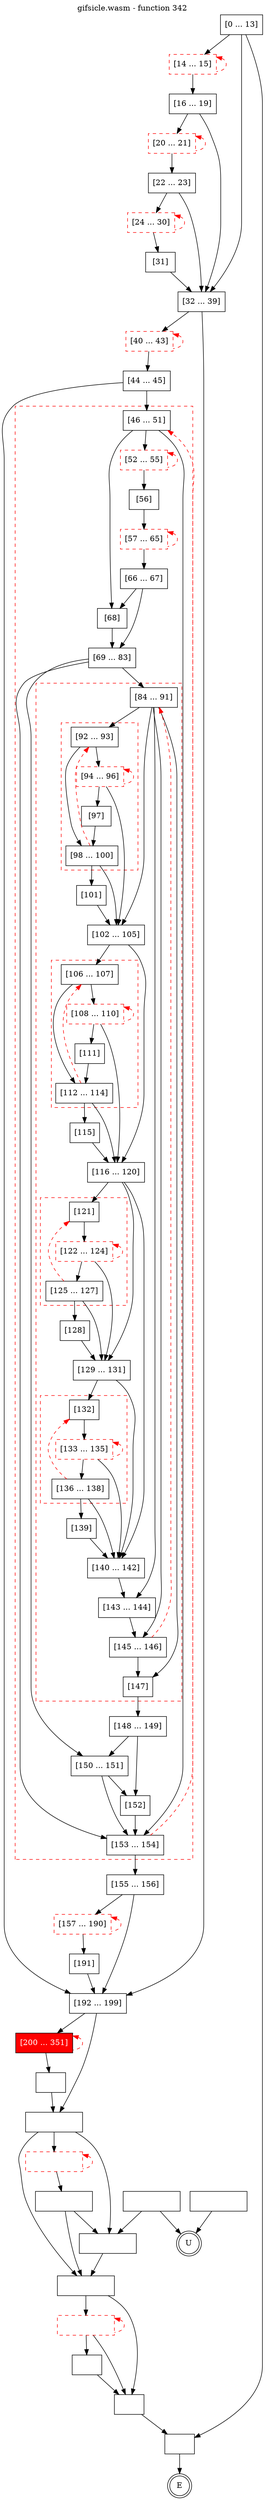 digraph finite_state_machine {
    label = "gifsicle.wasm - function 342"
    labelloc =  t
    labelfontsize = 16
    labelfontcolor = black
    labelfontname = "Helvetica"
    node [shape = doublecircle]; E U ;
    node [shape = box];
    node [shape=box, color=black, style=solid] 0[label="[0 ... 13]"]
    node [shape=box, color=red, style=dashed] 14[label="[14 ... 15]"]
    node [shape=box, color=black, style=solid] 16[label="[16 ... 19]"]
    node [shape=box, color=red, style=dashed] 20[label="[20 ... 21]"]
    node [shape=box, color=black, style=solid] 22[label="[22 ... 23]"]
    node [shape=box, color=red, style=dashed] 24[label="[24 ... 30]"]
    node [shape=box, color=black, style=solid] 31[label="[31]"]
    node [shape=box, color=black, style=solid] 32[label="[32 ... 39]"]
    node [shape=box, color=red, style=dashed] 40[label="[40 ... 43]"]
    node [shape=box, color=black, style=solid] 44[label="[44 ... 45]"]
    subgraph cluster_46{
    label = "";
    style = dashed color = red;
    node [shape=box, color=black, style=solid] 46[label="[46 ... 51]"]
    node [shape=box, color=red, style=dashed] 52[label="[52 ... 55]"]
    node [shape=box, color=black, style=solid] 56[label="[56]"]
    node [shape=box, color=red, style=dashed] 57[label="[57 ... 65]"]
    node [shape=box, color=black, style=solid] 66[label="[66 ... 67]"]
    node [shape=box, color=black, style=solid] 68[label="[68]"]
    node [shape=box, color=black, style=solid] 69[label="[69 ... 83]"]
    subgraph cluster_84{
    label = "";
    style = dashed color = red;
    node [shape=box, color=black, style=solid] 84[label="[84 ... 91]"]
    subgraph cluster_92{
    label = "";
    style = dashed color = red;
    node [shape=box, color=black, style=solid] 92[label="[92 ... 93]"]
    node [shape=box, color=red, style=dashed] 94[label="[94 ... 96]"]
    node [shape=box, color=black, style=solid] 97[label="[97]"]
    node [shape=box, color=black, style=solid] 98[label="[98 ... 100]"]
    }
    node [shape=box, color=black, style=solid] 101[label="[101]"]
    node [shape=box, color=black, style=solid] 102[label="[102 ... 105]"]
    subgraph cluster_106{
    label = "";
    style = dashed color = red;
    node [shape=box, color=black, style=solid] 106[label="[106 ... 107]"]
    node [shape=box, color=red, style=dashed] 108[label="[108 ... 110]"]
    node [shape=box, color=black, style=solid] 111[label="[111]"]
    node [shape=box, color=black, style=solid] 112[label="[112 ... 114]"]
    }
    node [shape=box, color=black, style=solid] 115[label="[115]"]
    node [shape=box, color=black, style=solid] 116[label="[116 ... 120]"]
    subgraph cluster_121{
    label = "";
    style = dashed color = red;
    node [shape=box, color=black, style=solid] 121[label="[121]"]
    node [shape=box, color=red, style=dashed] 122[label="[122 ... 124]"]
    node [shape=box, color=black, style=solid] 125[label="[125 ... 127]"]
    }
    node [shape=box, color=black, style=solid] 128[label="[128]"]
    node [shape=box, color=black, style=solid] 129[label="[129 ... 131]"]
    subgraph cluster_132{
    label = "";
    style = dashed color = red;
    node [shape=box, color=black, style=solid] 132[label="[132]"]
    node [shape=box, color=red, style=dashed] 133[label="[133 ... 135]"]
    node [shape=box, color=black, style=solid] 136[label="[136 ... 138]"]
    }
    node [shape=box, color=black, style=solid] 139[label="[139]"]
    node [shape=box, color=black, style=solid] 140[label="[140 ... 142]"]
    node [shape=box, color=black, style=solid] 143[label="[143 ... 144]"]
    node [shape=box, color=black, style=solid] 145[label="[145 ... 146]"]
    node [shape=box, color=black, style=solid] 147[label="[147]"]
    }
    node [shape=box, color=black, style=solid] 148[label="[148 ... 149]"]
    node [shape=box, color=black, style=solid] 150[label="[150 ... 151]"]
    node [shape=box, color=black, style=solid] 152[label="[152]"]
    node [shape=box, color=black, style=solid] 153[label="[153 ... 154]"]
    }
    node [shape=box, color=black, style=solid] 155[label="[155 ... 156]"]
    node [shape=box, color=red, style=dashed] 157[label="[157 ... 190]"]
    node [shape=box, color=black, style=solid] 191[label="[191]"]
    node [shape=box, color=black, style=solid] 192[label="[192 ... 199]"]
    node [shape=box, fontcolor=white, style=filled, fillcolor=red] 200[label="[200 ... 351]"]
    node [shape=box, color=black, style=solid] 352[label="[352]"]
    node [shape=box, color=black, style=solid] 353[label="[353 ... 386]"]
    node [shape=box, color=red, style=dashed] 387[label="[387 ... 418]"]
    node [shape=box, color=black, style=solid] 419[label="[419 ... 430]"]
    node [shape=box, color=black, style=solid] 431[label="[431 ... 432]"]
    node [shape=box, color=black, style=solid] 433[label="[433 ... 434]"]
    node [shape=box, color=black, style=solid] 435[label="[435 ... 443]"]
    node [shape=box, color=black, style=solid] 444[label="[444 ... 447]"]
    node [shape=box, color=red, style=dashed] 448[label="[448 ... 452]"]
    node [shape=box, color=black, style=solid] 453[label="[453]"]
    node [shape=box, color=black, style=solid] 454[label="[454]"]
    node [shape=box, color=black, style=solid] 455[label="[455]"]
    node [shape=box, color=black, style=solid] U[label="U"]
    0 -> 14;
    0 -> 32;
    0 -> 455;
    14 -> 16;
    14 -> 14[style="dashed" color="red" dir=back];
    16 -> 20;
    16 -> 32;
    20 -> 22;
    20 -> 20[style="dashed" color="red" dir=back];
    22 -> 24;
    22 -> 32;
    24 -> 31;
    24 -> 24[style="dashed" color="red" dir=back];
    31 -> 32;
    32 -> 40;
    32 -> 192;
    40 -> 44;
    40 -> 40[style="dashed" color="red" dir=back];
    44 -> 46;
    44 -> 192;
    46 -> 52;
    46 -> 68;
    46 -> 153;
    52 -> 56;
    52 -> 52[style="dashed" color="red" dir=back];
    56 -> 57;
    57 -> 66;
    57 -> 57[style="dashed" color="red" dir=back];
    66 -> 68;
    66 -> 69;
    68 -> 69;
    69 -> 84;
    69 -> 150;
    69 -> 153;
    84 -> 92;
    84 -> 102;
    84 -> 143;
    84 -> 145;
    84 -> 147;
    92 -> 94;
    92 -> 98;
    94 -> 97;
    94 -> 102;
    94 -> 94[style="dashed" color="red" dir=back];
    97 -> 98;
    98 -> 92[style="dashed" color="red"];
    98 -> 101;
    98 -> 102;
    101 -> 102;
    102 -> 106;
    102 -> 116;
    106 -> 108;
    106 -> 112;
    108 -> 111;
    108 -> 116;
    108 -> 108[style="dashed" color="red" dir=back];
    111 -> 112;
    112 -> 106[style="dashed" color="red"];
    112 -> 115;
    112 -> 116;
    115 -> 116;
    116 -> 121;
    116 -> 129;
    116 -> 140;
    121 -> 122;
    122 -> 125;
    122 -> 129;
    122 -> 122[style="dashed" color="red" dir=back];
    125 -> 121[style="dashed" color="red"];
    125 -> 128;
    125 -> 129;
    128 -> 129;
    129 -> 132;
    129 -> 140;
    132 -> 133;
    133 -> 136;
    133 -> 140;
    133 -> 133[style="dashed" color="red" dir=back];
    136 -> 132[style="dashed" color="red"];
    136 -> 139;
    136 -> 140;
    139 -> 140;
    140 -> 143;
    143 -> 145;
    145 -> 84[style="dashed" color="red"];
    145 -> 147;
    147 -> 148;
    148 -> 150;
    148 -> 152;
    150 -> 152;
    150 -> 153;
    152 -> 153;
    153 -> 46[style="dashed" color="red"];
    153 -> 155;
    155 -> 157;
    155 -> 192;
    157 -> 191;
    157 -> 157[style="dashed" color="red" dir=back];
    191 -> 192;
    192 -> 200;
    192 -> 353;
    200 -> 352;
    200 -> 200[style="dashed" color="red" dir=back];
    352 -> 353;
    353 -> 387;
    353 -> 435;
    353 -> 444;
    387 -> 419;
    387 -> 387[style="dashed" color="red" dir=back];
    419 -> 435;
    419 -> 444;
    431 -> U;
    433 -> 435;
    433 -> U;
    435 -> 444;
    444 -> 448;
    444 -> 454;
    448 -> 453;
    448 -> 454;
    448 -> 448[style="dashed" color="red" dir=back];
    453 -> 454;
    454 -> 455;
    455 -> E;
}
